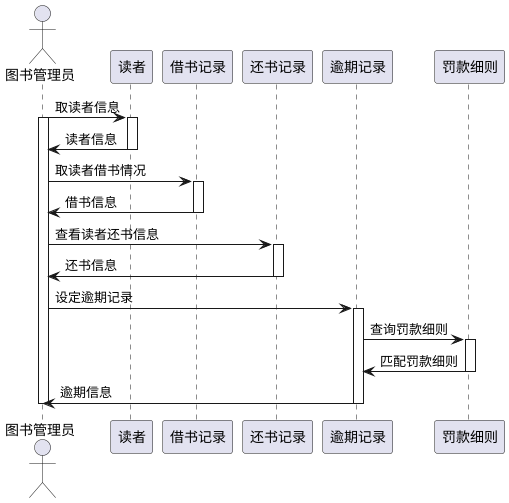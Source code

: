 @startuml
actor admin as "图书管理员"
participant "读者" as A
participant "借书记录" as B
participant "还书记录" as C
participant "逾期记录" as D
participant "罚款细则" as E
admin-> A: 取读者信息
activate admin
activate A
admin <- A: 读者信息
deactivate A
admin -> B:取读者借书情况
activate B
 B->admin:借书信息
deactivate B
admin -> C:查看读者还书信息
activate C
 C->admin:还书信息
deactivate C
admin -> D:设定逾期记录
activate D
D->E:查询罚款细则
activate E
E->D:匹配罚款细则
deactivate E
D->admin:逾期信息
deactivate D
deactivate admin
@enduml